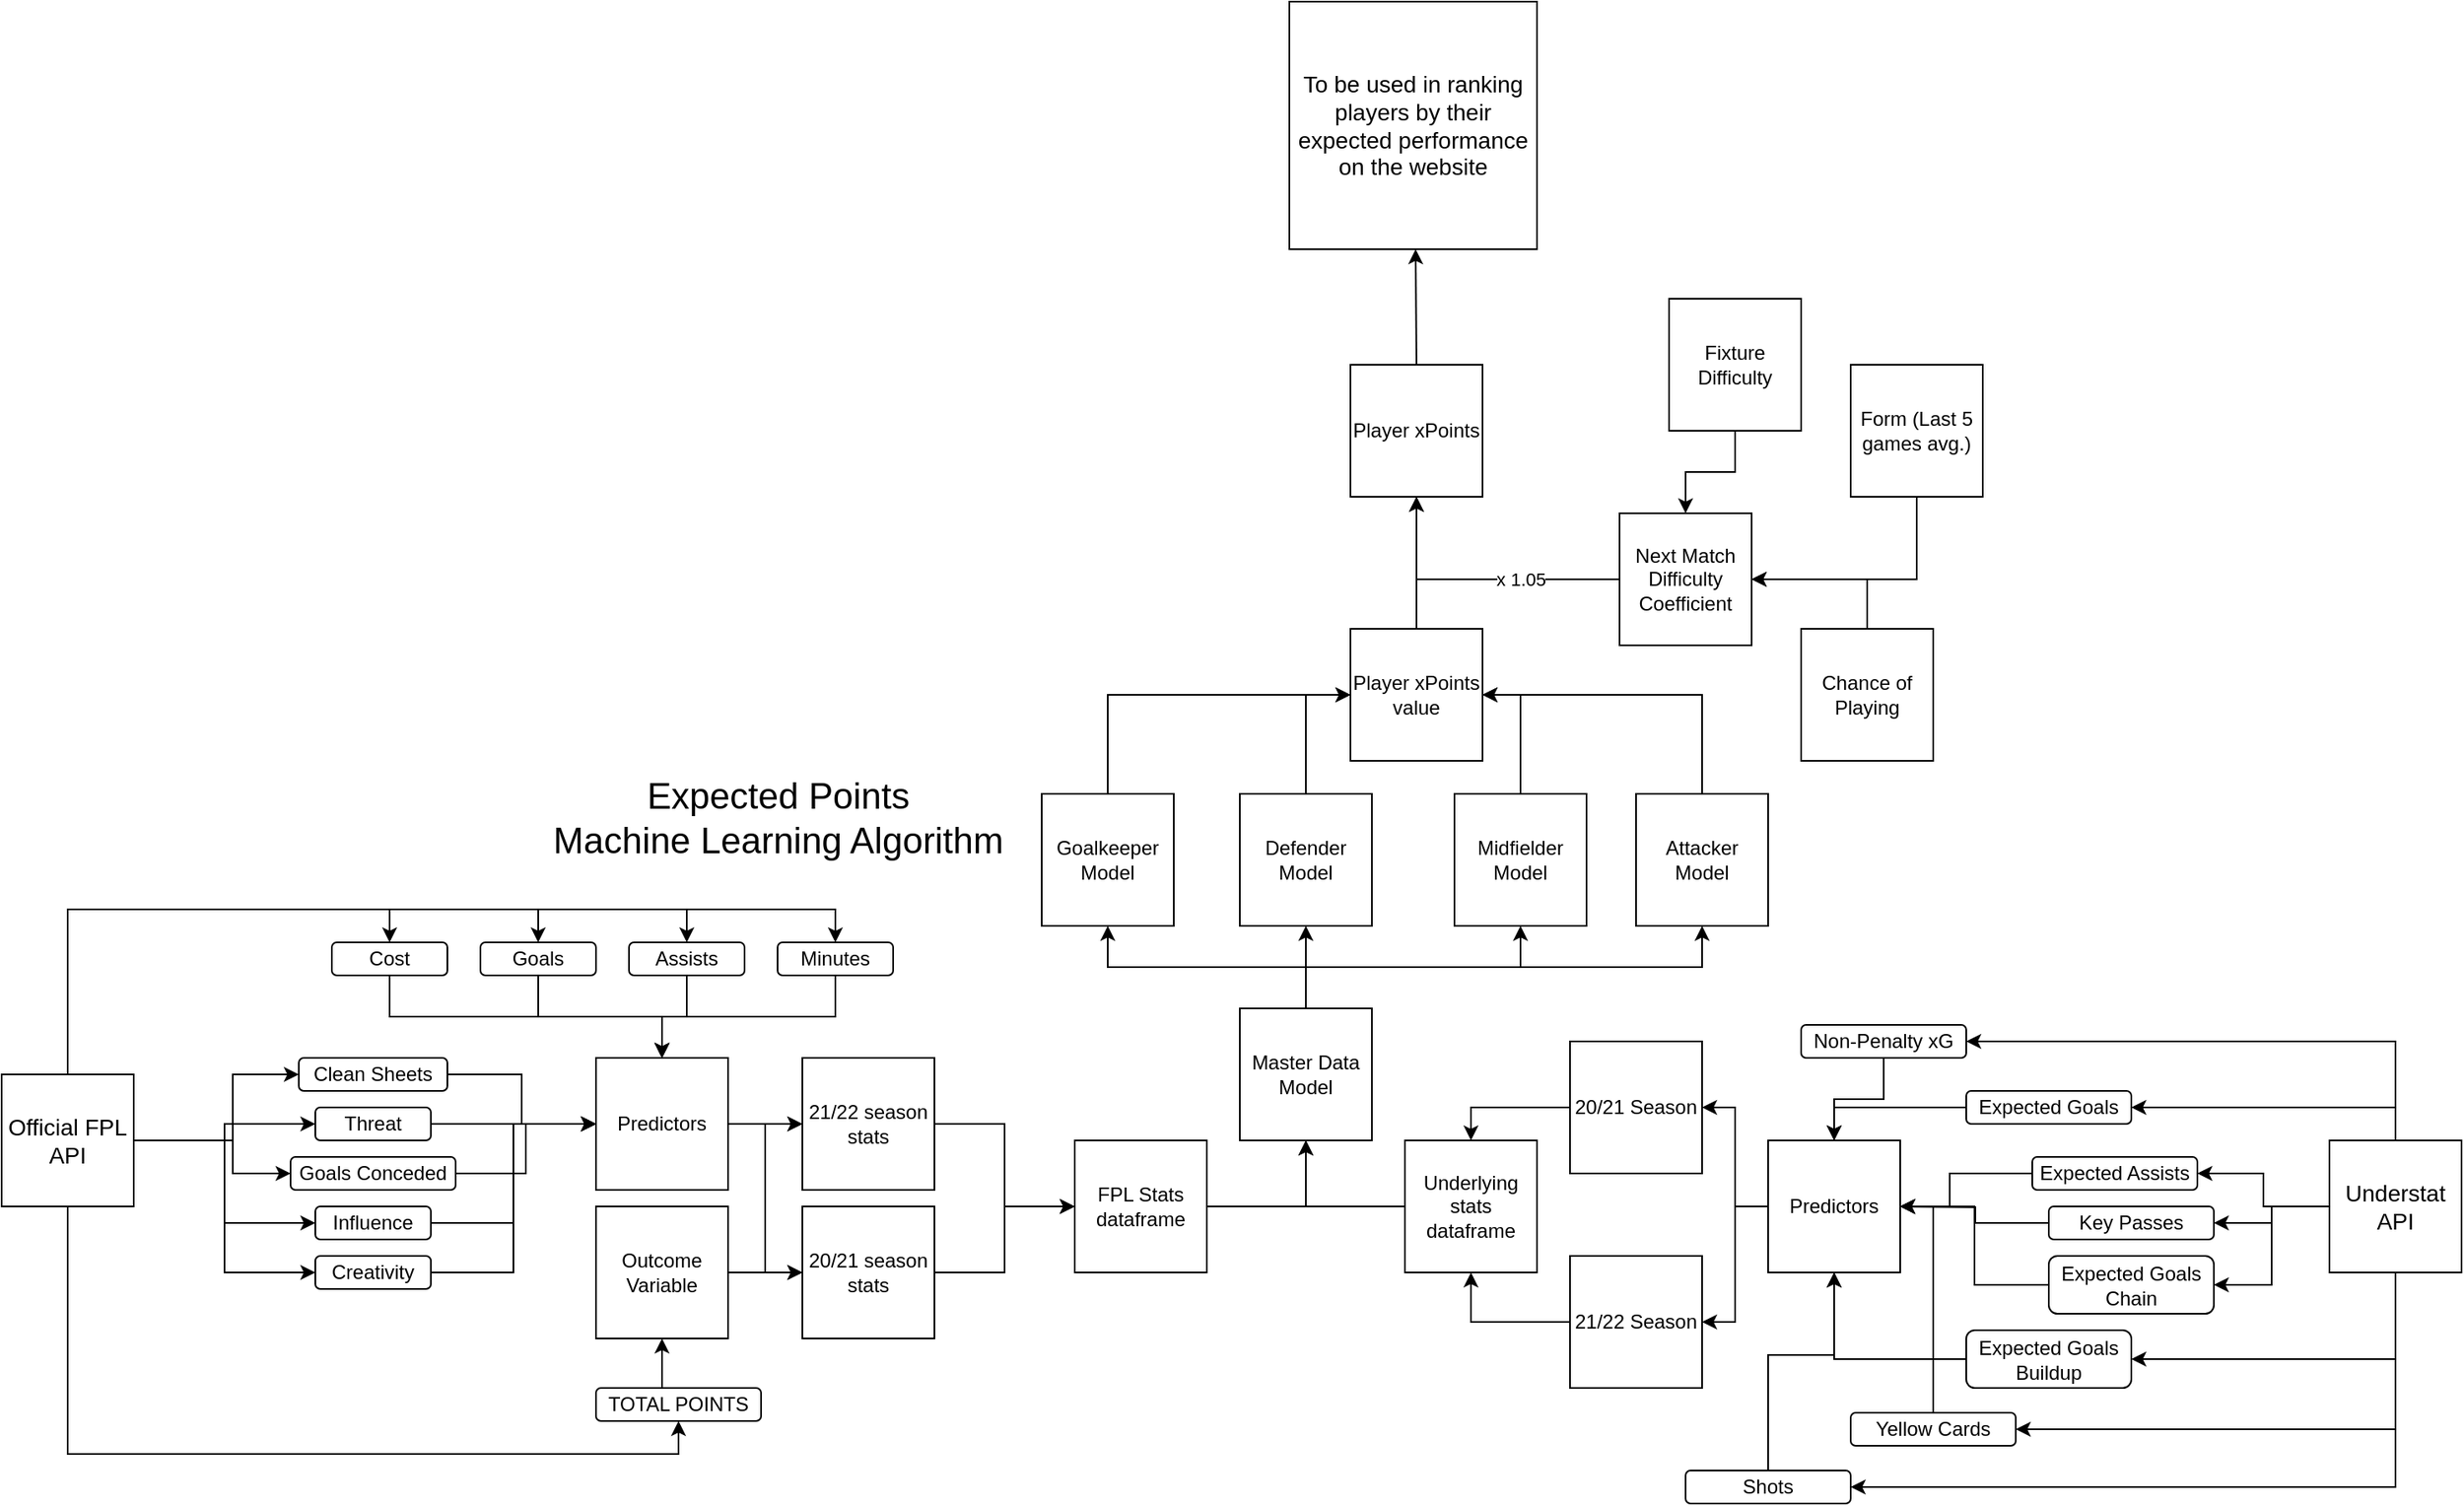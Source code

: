 <mxfile version="19.0.3" type="device"><diagram id="2k7kNMAMN626MVqRPVfQ" name="Page-1"><mxGraphModel dx="2500" dy="2187" grid="1" gridSize="10" guides="1" tooltips="1" connect="1" arrows="1" fold="1" page="1" pageScale="1" pageWidth="827" pageHeight="1169" math="0" shadow="0"><root><mxCell id="0"/><mxCell id="1" parent="0"/><mxCell id="4zAmpy0frRVKT5P7Y26U-22" style="edgeStyle=orthogonalEdgeStyle;rounded=0;orthogonalLoop=1;jettySize=auto;html=1;exitX=0.5;exitY=0;exitDx=0;exitDy=0;fontSize=14;" parent="1" source="JS0f9Fd4-VWU1L9ncjZL-1" edge="1"><mxGeometry relative="1" as="geometry"><mxPoint x="316.471" y="-90" as="targetPoint"/></mxGeometry></mxCell><mxCell id="JS0f9Fd4-VWU1L9ncjZL-1" value="Player xPoints" style="whiteSpace=wrap;html=1;aspect=fixed;" parent="1" vertex="1"><mxGeometry x="277" y="-20" width="80" height="80" as="geometry"/></mxCell><mxCell id="JS0f9Fd4-VWU1L9ncjZL-5" value="" style="edgeStyle=orthogonalEdgeStyle;rounded=0;orthogonalLoop=1;jettySize=auto;html=1;exitX=0.5;exitY=0;exitDx=0;exitDy=0;entryX=0.5;entryY=1;entryDx=0;entryDy=0;" parent="1" source="JS0f9Fd4-VWU1L9ncjZL-2" target="JS0f9Fd4-VWU1L9ncjZL-1" edge="1"><mxGeometry relative="1" as="geometry"/></mxCell><mxCell id="JS0f9Fd4-VWU1L9ncjZL-2" value="Player xPoints value" style="whiteSpace=wrap;html=1;aspect=fixed;" parent="1" vertex="1"><mxGeometry x="277" y="140" width="80" height="80" as="geometry"/></mxCell><mxCell id="JS0f9Fd4-VWU1L9ncjZL-8" value="x 1.05" style="edgeStyle=orthogonalEdgeStyle;rounded=0;orthogonalLoop=1;jettySize=auto;html=1;exitX=0;exitY=0.5;exitDx=0;exitDy=0;entryX=0.5;entryY=1;entryDx=0;entryDy=0;" parent="1" source="JS0f9Fd4-VWU1L9ncjZL-4" target="JS0f9Fd4-VWU1L9ncjZL-1" edge="1"><mxGeometry x="-0.301" relative="1" as="geometry"><mxPoint x="317" y="80" as="targetPoint"/><Array as="points"><mxPoint x="317" y="110"/></Array><mxPoint as="offset"/></mxGeometry></mxCell><mxCell id="JS0f9Fd4-VWU1L9ncjZL-4" value="Next Match Difficulty Coefficient" style="whiteSpace=wrap;html=1;aspect=fixed;" parent="1" vertex="1"><mxGeometry x="440" y="70" width="80" height="80" as="geometry"/></mxCell><mxCell id="SpzmXdX-hlsDxc_2ioc8-7" style="edgeStyle=orthogonalEdgeStyle;rounded=0;orthogonalLoop=1;jettySize=auto;html=1;exitX=1;exitY=0.5;exitDx=0;exitDy=0;entryX=0;entryY=0.5;entryDx=0;entryDy=0;" parent="1" source="SpzmXdX-hlsDxc_2ioc8-1" target="SpzmXdX-hlsDxc_2ioc8-4" edge="1"><mxGeometry relative="1" as="geometry"/></mxCell><mxCell id="SpzmXdX-hlsDxc_2ioc8-1" value="21/22 season stats" style="whiteSpace=wrap;html=1;aspect=fixed;" parent="1" vertex="1"><mxGeometry x="-55" y="400" width="80" height="80" as="geometry"/></mxCell><mxCell id="SpzmXdX-hlsDxc_2ioc8-8" style="edgeStyle=orthogonalEdgeStyle;rounded=0;orthogonalLoop=1;jettySize=auto;html=1;exitX=1;exitY=0.5;exitDx=0;exitDy=0;entryX=0;entryY=0.5;entryDx=0;entryDy=0;" parent="1" source="SpzmXdX-hlsDxc_2ioc8-2" target="SpzmXdX-hlsDxc_2ioc8-4" edge="1"><mxGeometry relative="1" as="geometry"><mxPoint x="150" y="530" as="targetPoint"/></mxGeometry></mxCell><mxCell id="SpzmXdX-hlsDxc_2ioc8-2" value="20/21 season stats" style="whiteSpace=wrap;html=1;aspect=fixed;" parent="1" vertex="1"><mxGeometry x="-55" y="490" width="80" height="80" as="geometry"/></mxCell><mxCell id="SpzmXdX-hlsDxc_2ioc8-10" style="edgeStyle=orthogonalEdgeStyle;rounded=0;orthogonalLoop=1;jettySize=auto;html=1;exitX=1;exitY=0.5;exitDx=0;exitDy=0;entryX=0.5;entryY=1;entryDx=0;entryDy=0;" parent="1" source="SpzmXdX-hlsDxc_2ioc8-4" target="SpzmXdX-hlsDxc_2ioc8-6" edge="1"><mxGeometry relative="1" as="geometry"/></mxCell><mxCell id="SpzmXdX-hlsDxc_2ioc8-4" value="FPL Stats dataframe" style="whiteSpace=wrap;html=1;aspect=fixed;" parent="1" vertex="1"><mxGeometry x="110" y="450" width="80" height="80" as="geometry"/></mxCell><mxCell id="SpzmXdX-hlsDxc_2ioc8-11" style="edgeStyle=orthogonalEdgeStyle;rounded=0;orthogonalLoop=1;jettySize=auto;html=1;exitX=0;exitY=0.5;exitDx=0;exitDy=0;entryX=0.5;entryY=1;entryDx=0;entryDy=0;" parent="1" source="SpzmXdX-hlsDxc_2ioc8-5" target="SpzmXdX-hlsDxc_2ioc8-6" edge="1"><mxGeometry relative="1" as="geometry"/></mxCell><mxCell id="SpzmXdX-hlsDxc_2ioc8-5" value="Underlying stats dataframe" style="whiteSpace=wrap;html=1;aspect=fixed;" parent="1" vertex="1"><mxGeometry x="310" y="450" width="80" height="80" as="geometry"/></mxCell><mxCell id="XpGv4pZ4nuDav3Fax9Av-10" style="edgeStyle=orthogonalEdgeStyle;rounded=0;orthogonalLoop=1;jettySize=auto;html=1;exitX=0.5;exitY=0;exitDx=0;exitDy=0;entryX=0.5;entryY=1;entryDx=0;entryDy=0;" parent="1" source="SpzmXdX-hlsDxc_2ioc8-6" target="XpGv4pZ4nuDav3Fax9Av-2" edge="1"><mxGeometry relative="1" as="geometry"/></mxCell><mxCell id="XpGv4pZ4nuDav3Fax9Av-11" style="edgeStyle=orthogonalEdgeStyle;rounded=0;orthogonalLoop=1;jettySize=auto;html=1;exitX=0.5;exitY=0;exitDx=0;exitDy=0;entryX=0.5;entryY=1;entryDx=0;entryDy=0;" parent="1" source="SpzmXdX-hlsDxc_2ioc8-6" target="XpGv4pZ4nuDav3Fax9Av-4" edge="1"><mxGeometry relative="1" as="geometry"/></mxCell><mxCell id="XpGv4pZ4nuDav3Fax9Av-12" style="edgeStyle=orthogonalEdgeStyle;rounded=0;orthogonalLoop=1;jettySize=auto;html=1;exitX=0.5;exitY=0;exitDx=0;exitDy=0;entryX=0.5;entryY=1;entryDx=0;entryDy=0;" parent="1" source="SpzmXdX-hlsDxc_2ioc8-6" target="XpGv4pZ4nuDav3Fax9Av-3" edge="1"><mxGeometry relative="1" as="geometry"/></mxCell><mxCell id="XpGv4pZ4nuDav3Fax9Av-13" style="edgeStyle=orthogonalEdgeStyle;rounded=0;orthogonalLoop=1;jettySize=auto;html=1;exitX=0.5;exitY=0;exitDx=0;exitDy=0;entryX=0.5;entryY=1;entryDx=0;entryDy=0;" parent="1" source="SpzmXdX-hlsDxc_2ioc8-6" target="XpGv4pZ4nuDav3Fax9Av-5" edge="1"><mxGeometry relative="1" as="geometry"/></mxCell><mxCell id="SpzmXdX-hlsDxc_2ioc8-6" value="Master Data Model" style="whiteSpace=wrap;html=1;aspect=fixed;" parent="1" vertex="1"><mxGeometry x="210" y="370" width="80" height="80" as="geometry"/></mxCell><mxCell id="xUbZF0Ywknxq0gNapL9H-30" style="edgeStyle=orthogonalEdgeStyle;rounded=0;orthogonalLoop=1;jettySize=auto;html=1;exitX=1;exitY=0.5;exitDx=0;exitDy=0;entryX=0;entryY=0.5;entryDx=0;entryDy=0;" parent="1" source="hLtGhyrUO0hGI2Iqh9xK-3" target="XpGv4pZ4nuDav3Fax9Av-14" edge="1"><mxGeometry relative="1" as="geometry"/></mxCell><mxCell id="4zAmpy0frRVKT5P7Y26U-8" style="edgeStyle=orthogonalEdgeStyle;rounded=0;orthogonalLoop=1;jettySize=auto;html=1;exitX=1;exitY=0.5;exitDx=0;exitDy=0;entryX=0;entryY=0.5;entryDx=0;entryDy=0;fontSize=14;" parent="1" source="4zAmpy0frRVKT5P7Y26U-2" target="hLtGhyrUO0hGI2Iqh9xK-3" edge="1"><mxGeometry relative="1" as="geometry"/></mxCell><mxCell id="hLtGhyrUO0hGI2Iqh9xK-3" value="Threat" style="rounded=1;whiteSpace=wrap;html=1;" parent="1" vertex="1"><mxGeometry x="-350" y="430" width="70" height="20" as="geometry"/></mxCell><mxCell id="xUbZF0Ywknxq0gNapL9H-34" style="edgeStyle=orthogonalEdgeStyle;rounded=0;orthogonalLoop=1;jettySize=auto;html=1;exitX=1;exitY=0.5;exitDx=0;exitDy=0;entryX=0;entryY=0.5;entryDx=0;entryDy=0;" parent="1" source="hLtGhyrUO0hGI2Iqh9xK-4" target="XpGv4pZ4nuDav3Fax9Av-14" edge="1"><mxGeometry relative="1" as="geometry"/></mxCell><mxCell id="4zAmpy0frRVKT5P7Y26U-11" style="edgeStyle=orthogonalEdgeStyle;rounded=0;orthogonalLoop=1;jettySize=auto;html=1;exitX=1;exitY=0.5;exitDx=0;exitDy=0;entryX=0;entryY=0.5;entryDx=0;entryDy=0;fontSize=14;" parent="1" source="4zAmpy0frRVKT5P7Y26U-2" target="hLtGhyrUO0hGI2Iqh9xK-4" edge="1"><mxGeometry relative="1" as="geometry"/></mxCell><mxCell id="hLtGhyrUO0hGI2Iqh9xK-4" value="Creativity" style="rounded=1;whiteSpace=wrap;html=1;" parent="1" vertex="1"><mxGeometry x="-350" y="520" width="70" height="20" as="geometry"/></mxCell><mxCell id="xUbZF0Ywknxq0gNapL9H-33" style="edgeStyle=orthogonalEdgeStyle;rounded=0;orthogonalLoop=1;jettySize=auto;html=1;exitX=1;exitY=0.5;exitDx=0;exitDy=0;entryX=0;entryY=0.5;entryDx=0;entryDy=0;" parent="1" source="hLtGhyrUO0hGI2Iqh9xK-5" target="XpGv4pZ4nuDav3Fax9Av-14" edge="1"><mxGeometry relative="1" as="geometry"/></mxCell><mxCell id="4zAmpy0frRVKT5P7Y26U-10" style="edgeStyle=orthogonalEdgeStyle;rounded=0;orthogonalLoop=1;jettySize=auto;html=1;exitX=1;exitY=0.5;exitDx=0;exitDy=0;entryX=0;entryY=0.5;entryDx=0;entryDy=0;fontSize=14;" parent="1" source="4zAmpy0frRVKT5P7Y26U-2" target="hLtGhyrUO0hGI2Iqh9xK-5" edge="1"><mxGeometry relative="1" as="geometry"/></mxCell><mxCell id="hLtGhyrUO0hGI2Iqh9xK-5" value="Influence" style="rounded=1;whiteSpace=wrap;html=1;" parent="1" vertex="1"><mxGeometry x="-350" y="490" width="70" height="20" as="geometry"/></mxCell><mxCell id="xUbZF0Ywknxq0gNapL9H-29" style="edgeStyle=orthogonalEdgeStyle;rounded=0;orthogonalLoop=1;jettySize=auto;html=1;exitX=1;exitY=0.5;exitDx=0;exitDy=0;entryX=0;entryY=0.5;entryDx=0;entryDy=0;" parent="1" source="hLtGhyrUO0hGI2Iqh9xK-6" target="XpGv4pZ4nuDav3Fax9Av-14" edge="1"><mxGeometry relative="1" as="geometry"/></mxCell><mxCell id="4zAmpy0frRVKT5P7Y26U-7" style="edgeStyle=orthogonalEdgeStyle;rounded=0;orthogonalLoop=1;jettySize=auto;html=1;exitX=1;exitY=0.5;exitDx=0;exitDy=0;entryX=0;entryY=0.5;entryDx=0;entryDy=0;fontSize=14;" parent="1" source="4zAmpy0frRVKT5P7Y26U-2" target="hLtGhyrUO0hGI2Iqh9xK-6" edge="1"><mxGeometry relative="1" as="geometry"><Array as="points"><mxPoint x="-400" y="450"/><mxPoint x="-400" y="410"/></Array></mxGeometry></mxCell><mxCell id="hLtGhyrUO0hGI2Iqh9xK-6" value="Clean Sheets" style="rounded=1;whiteSpace=wrap;html=1;" parent="1" vertex="1"><mxGeometry x="-360" y="400" width="90" height="20" as="geometry"/></mxCell><mxCell id="xUbZF0Ywknxq0gNapL9H-23" style="edgeStyle=orthogonalEdgeStyle;rounded=0;orthogonalLoop=1;jettySize=auto;html=1;exitX=0.5;exitY=1;exitDx=0;exitDy=0;entryX=0.5;entryY=0;entryDx=0;entryDy=0;" parent="1" source="hLtGhyrUO0hGI2Iqh9xK-7" target="XpGv4pZ4nuDav3Fax9Av-14" edge="1"><mxGeometry relative="1" as="geometry"/></mxCell><mxCell id="4zAmpy0frRVKT5P7Y26U-5" style="edgeStyle=orthogonalEdgeStyle;rounded=0;orthogonalLoop=1;jettySize=auto;html=1;exitX=0.5;exitY=0;exitDx=0;exitDy=0;fontSize=14;entryX=0.5;entryY=0;entryDx=0;entryDy=0;" parent="1" target="hLtGhyrUO0hGI2Iqh9xK-7" edge="1"><mxGeometry relative="1" as="geometry"><mxPoint x="-500" y="410" as="sourcePoint"/><Array as="points"><mxPoint x="-500" y="310"/><mxPoint x="-125" y="310"/></Array></mxGeometry></mxCell><mxCell id="hLtGhyrUO0hGI2Iqh9xK-7" value="Assists" style="rounded=1;whiteSpace=wrap;html=1;" parent="1" vertex="1"><mxGeometry x="-160" y="330" width="70" height="20" as="geometry"/></mxCell><mxCell id="xUbZF0Ywknxq0gNapL9H-25" style="edgeStyle=orthogonalEdgeStyle;rounded=0;orthogonalLoop=1;jettySize=auto;html=1;exitX=0.5;exitY=1;exitDx=0;exitDy=0;entryX=0.5;entryY=0;entryDx=0;entryDy=0;" parent="1" source="hLtGhyrUO0hGI2Iqh9xK-8" target="XpGv4pZ4nuDav3Fax9Av-14" edge="1"><mxGeometry relative="1" as="geometry"/></mxCell><mxCell id="4zAmpy0frRVKT5P7Y26U-4" style="edgeStyle=orthogonalEdgeStyle;rounded=0;orthogonalLoop=1;jettySize=auto;html=1;exitX=0.5;exitY=0;exitDx=0;exitDy=0;fontSize=14;entryX=0.5;entryY=0;entryDx=0;entryDy=0;" parent="1" target="hLtGhyrUO0hGI2Iqh9xK-8" edge="1"><mxGeometry relative="1" as="geometry"><mxPoint x="-500" y="410" as="sourcePoint"/><Array as="points"><mxPoint x="-500" y="310"/><mxPoint x="-215" y="310"/></Array></mxGeometry></mxCell><mxCell id="hLtGhyrUO0hGI2Iqh9xK-8" value="Goals" style="rounded=1;whiteSpace=wrap;html=1;" parent="1" vertex="1"><mxGeometry x="-250" y="330" width="70" height="20" as="geometry"/></mxCell><mxCell id="xUbZF0Ywknxq0gNapL9H-24" style="edgeStyle=orthogonalEdgeStyle;rounded=0;orthogonalLoop=1;jettySize=auto;html=1;exitX=0.5;exitY=1;exitDx=0;exitDy=0;entryX=0.5;entryY=0;entryDx=0;entryDy=0;" parent="1" source="hLtGhyrUO0hGI2Iqh9xK-10" target="XpGv4pZ4nuDav3Fax9Av-14" edge="1"><mxGeometry relative="1" as="geometry"/></mxCell><mxCell id="4zAmpy0frRVKT5P7Y26U-6" style="edgeStyle=orthogonalEdgeStyle;rounded=0;orthogonalLoop=1;jettySize=auto;html=1;exitX=0.5;exitY=0;exitDx=0;exitDy=0;fontSize=14;entryX=0.5;entryY=0;entryDx=0;entryDy=0;" parent="1" target="hLtGhyrUO0hGI2Iqh9xK-10" edge="1"><mxGeometry relative="1" as="geometry"><mxPoint x="-500" y="410" as="sourcePoint"/><Array as="points"><mxPoint x="-500" y="310"/><mxPoint x="-35" y="310"/></Array></mxGeometry></mxCell><mxCell id="hLtGhyrUO0hGI2Iqh9xK-10" value="Minutes" style="rounded=1;whiteSpace=wrap;html=1;" parent="1" vertex="1"><mxGeometry x="-70" y="330" width="70" height="20" as="geometry"/></mxCell><mxCell id="xUbZF0Ywknxq0gNapL9H-22" style="edgeStyle=orthogonalEdgeStyle;rounded=0;orthogonalLoop=1;jettySize=auto;html=1;exitX=0.5;exitY=0;exitDx=0;exitDy=0;entryX=0.5;entryY=1;entryDx=0;entryDy=0;" parent="1" source="hLtGhyrUO0hGI2Iqh9xK-11" target="XpGv4pZ4nuDav3Fax9Av-15" edge="1"><mxGeometry relative="1" as="geometry"/></mxCell><mxCell id="hLtGhyrUO0hGI2Iqh9xK-11" value="TOTAL POINTS" style="rounded=1;whiteSpace=wrap;html=1;" parent="1" vertex="1"><mxGeometry x="-180" y="600" width="100" height="20" as="geometry"/></mxCell><mxCell id="xUbZF0Ywknxq0gNapL9H-26" style="edgeStyle=orthogonalEdgeStyle;rounded=0;orthogonalLoop=1;jettySize=auto;html=1;exitX=0.5;exitY=1;exitDx=0;exitDy=0;entryX=0.5;entryY=0;entryDx=0;entryDy=0;" parent="1" source="hLtGhyrUO0hGI2Iqh9xK-12" target="XpGv4pZ4nuDav3Fax9Av-14" edge="1"><mxGeometry relative="1" as="geometry"/></mxCell><mxCell id="4zAmpy0frRVKT5P7Y26U-3" style="edgeStyle=orthogonalEdgeStyle;rounded=0;orthogonalLoop=1;jettySize=auto;html=1;exitX=0.5;exitY=0;exitDx=0;exitDy=0;entryX=0.5;entryY=0;entryDx=0;entryDy=0;fontSize=14;" parent="1" source="4zAmpy0frRVKT5P7Y26U-2" target="hLtGhyrUO0hGI2Iqh9xK-12" edge="1"><mxGeometry relative="1" as="geometry"/></mxCell><mxCell id="hLtGhyrUO0hGI2Iqh9xK-12" value="Cost" style="rounded=1;whiteSpace=wrap;html=1;" parent="1" vertex="1"><mxGeometry x="-340" y="330" width="70" height="20" as="geometry"/></mxCell><mxCell id="XpGv4pZ4nuDav3Fax9Av-6" style="edgeStyle=orthogonalEdgeStyle;rounded=0;orthogonalLoop=1;jettySize=auto;html=1;exitX=0.5;exitY=0;exitDx=0;exitDy=0;entryX=0;entryY=0.5;entryDx=0;entryDy=0;" parent="1" source="XpGv4pZ4nuDav3Fax9Av-2" target="JS0f9Fd4-VWU1L9ncjZL-2" edge="1"><mxGeometry relative="1" as="geometry"/></mxCell><mxCell id="XpGv4pZ4nuDav3Fax9Av-2" value="Goalkeeper&lt;br&gt;Model" style="whiteSpace=wrap;html=1;aspect=fixed;" parent="1" vertex="1"><mxGeometry x="90" y="240" width="80" height="80" as="geometry"/></mxCell><mxCell id="XpGv4pZ4nuDav3Fax9Av-8" style="edgeStyle=orthogonalEdgeStyle;rounded=0;orthogonalLoop=1;jettySize=auto;html=1;exitX=0.5;exitY=0;exitDx=0;exitDy=0;entryX=1;entryY=0.5;entryDx=0;entryDy=0;" parent="1" source="XpGv4pZ4nuDav3Fax9Av-3" target="JS0f9Fd4-VWU1L9ncjZL-2" edge="1"><mxGeometry relative="1" as="geometry"/></mxCell><mxCell id="XpGv4pZ4nuDav3Fax9Av-3" value="Midfielder&lt;br&gt;Model" style="whiteSpace=wrap;html=1;aspect=fixed;" parent="1" vertex="1"><mxGeometry x="340" y="240" width="80" height="80" as="geometry"/></mxCell><mxCell id="XpGv4pZ4nuDav3Fax9Av-7" style="edgeStyle=orthogonalEdgeStyle;rounded=0;orthogonalLoop=1;jettySize=auto;html=1;exitX=0.5;exitY=0;exitDx=0;exitDy=0;entryX=0;entryY=0.5;entryDx=0;entryDy=0;" parent="1" source="XpGv4pZ4nuDav3Fax9Av-4" target="JS0f9Fd4-VWU1L9ncjZL-2" edge="1"><mxGeometry relative="1" as="geometry"/></mxCell><mxCell id="XpGv4pZ4nuDav3Fax9Av-4" value="Defender&lt;br&gt;Model" style="whiteSpace=wrap;html=1;aspect=fixed;" parent="1" vertex="1"><mxGeometry x="210" y="240" width="80" height="80" as="geometry"/></mxCell><mxCell id="XpGv4pZ4nuDav3Fax9Av-9" style="edgeStyle=orthogonalEdgeStyle;rounded=0;orthogonalLoop=1;jettySize=auto;html=1;exitX=0.5;exitY=0;exitDx=0;exitDy=0;entryX=1;entryY=0.5;entryDx=0;entryDy=0;" parent="1" source="XpGv4pZ4nuDav3Fax9Av-5" target="JS0f9Fd4-VWU1L9ncjZL-2" edge="1"><mxGeometry relative="1" as="geometry"/></mxCell><mxCell id="XpGv4pZ4nuDav3Fax9Av-5" value="Attacker Model" style="whiteSpace=wrap;html=1;aspect=fixed;" parent="1" vertex="1"><mxGeometry x="450" y="240" width="80" height="80" as="geometry"/></mxCell><mxCell id="xUbZF0Ywknxq0gNapL9H-20" style="edgeStyle=orthogonalEdgeStyle;rounded=0;orthogonalLoop=1;jettySize=auto;html=1;exitX=1;exitY=0.5;exitDx=0;exitDy=0;entryX=0;entryY=0.5;entryDx=0;entryDy=0;" parent="1" source="XpGv4pZ4nuDav3Fax9Av-14" target="SpzmXdX-hlsDxc_2ioc8-1" edge="1"><mxGeometry relative="1" as="geometry"/></mxCell><mxCell id="xUbZF0Ywknxq0gNapL9H-21" style="edgeStyle=orthogonalEdgeStyle;rounded=0;orthogonalLoop=1;jettySize=auto;html=1;exitX=1;exitY=0.5;exitDx=0;exitDy=0;entryX=0;entryY=0.5;entryDx=0;entryDy=0;" parent="1" source="XpGv4pZ4nuDav3Fax9Av-14" target="SpzmXdX-hlsDxc_2ioc8-2" edge="1"><mxGeometry relative="1" as="geometry"/></mxCell><mxCell id="XpGv4pZ4nuDav3Fax9Av-14" value="Predictors" style="whiteSpace=wrap;html=1;aspect=fixed;" parent="1" vertex="1"><mxGeometry x="-180" y="400" width="80" height="80" as="geometry"/></mxCell><mxCell id="xUbZF0Ywknxq0gNapL9H-18" style="edgeStyle=orthogonalEdgeStyle;rounded=0;orthogonalLoop=1;jettySize=auto;html=1;exitX=1;exitY=0.5;exitDx=0;exitDy=0;entryX=0;entryY=0.5;entryDx=0;entryDy=0;" parent="1" source="XpGv4pZ4nuDav3Fax9Av-15" target="SpzmXdX-hlsDxc_2ioc8-2" edge="1"><mxGeometry relative="1" as="geometry"/></mxCell><mxCell id="xUbZF0Ywknxq0gNapL9H-19" style="edgeStyle=orthogonalEdgeStyle;rounded=0;orthogonalLoop=1;jettySize=auto;html=1;exitX=1;exitY=0.5;exitDx=0;exitDy=0;entryX=0;entryY=0.5;entryDx=0;entryDy=0;" parent="1" source="XpGv4pZ4nuDav3Fax9Av-15" target="SpzmXdX-hlsDxc_2ioc8-1" edge="1"><mxGeometry relative="1" as="geometry"/></mxCell><mxCell id="XpGv4pZ4nuDav3Fax9Av-15" value="Outcome Variable" style="whiteSpace=wrap;html=1;aspect=fixed;" parent="1" vertex="1"><mxGeometry x="-180" y="490" width="80" height="80" as="geometry"/></mxCell><mxCell id="xUbZF0Ywknxq0gNapL9H-32" style="edgeStyle=orthogonalEdgeStyle;rounded=0;orthogonalLoop=1;jettySize=auto;html=1;exitX=1;exitY=0.5;exitDx=0;exitDy=0;entryX=0;entryY=0.5;entryDx=0;entryDy=0;" parent="1" source="XpGv4pZ4nuDav3Fax9Av-34" target="XpGv4pZ4nuDav3Fax9Av-14" edge="1"><mxGeometry relative="1" as="geometry"/></mxCell><mxCell id="4zAmpy0frRVKT5P7Y26U-9" style="edgeStyle=orthogonalEdgeStyle;rounded=0;orthogonalLoop=1;jettySize=auto;html=1;exitX=1;exitY=0.5;exitDx=0;exitDy=0;entryX=0;entryY=0.5;entryDx=0;entryDy=0;fontSize=14;" parent="1" source="4zAmpy0frRVKT5P7Y26U-2" target="XpGv4pZ4nuDav3Fax9Av-34" edge="1"><mxGeometry relative="1" as="geometry"><Array as="points"><mxPoint x="-400" y="450"/><mxPoint x="-400" y="470"/></Array></mxGeometry></mxCell><mxCell id="XpGv4pZ4nuDav3Fax9Av-34" value="Goals Conceded" style="rounded=1;whiteSpace=wrap;html=1;" parent="1" vertex="1"><mxGeometry x="-365" y="460" width="100" height="20" as="geometry"/></mxCell><mxCell id="XpGv4pZ4nuDav3Fax9Av-38" style="edgeStyle=orthogonalEdgeStyle;rounded=0;orthogonalLoop=1;jettySize=auto;html=1;exitX=0;exitY=0.5;exitDx=0;exitDy=0;entryX=0.5;entryY=0;entryDx=0;entryDy=0;" parent="1" source="XpGv4pZ4nuDav3Fax9Av-36" target="SpzmXdX-hlsDxc_2ioc8-5" edge="1"><mxGeometry relative="1" as="geometry"/></mxCell><mxCell id="XpGv4pZ4nuDav3Fax9Av-36" value="20/21 Season" style="whiteSpace=wrap;html=1;aspect=fixed;" parent="1" vertex="1"><mxGeometry x="410" y="390" width="80" height="80" as="geometry"/></mxCell><mxCell id="XpGv4pZ4nuDav3Fax9Av-39" style="edgeStyle=orthogonalEdgeStyle;rounded=0;orthogonalLoop=1;jettySize=auto;html=1;exitX=0;exitY=0.5;exitDx=0;exitDy=0;entryX=0.5;entryY=1;entryDx=0;entryDy=0;" parent="1" source="XpGv4pZ4nuDav3Fax9Av-37" target="SpzmXdX-hlsDxc_2ioc8-5" edge="1"><mxGeometry relative="1" as="geometry"/></mxCell><mxCell id="XpGv4pZ4nuDav3Fax9Av-37" value="21/22 Season" style="whiteSpace=wrap;html=1;aspect=fixed;" parent="1" vertex="1"><mxGeometry x="410" y="520" width="80" height="80" as="geometry"/></mxCell><mxCell id="xUbZF0Ywknxq0gNapL9H-12" style="edgeStyle=orthogonalEdgeStyle;rounded=0;orthogonalLoop=1;jettySize=auto;html=1;exitX=0;exitY=0.5;exitDx=0;exitDy=0;entryX=1;entryY=0.5;entryDx=0;entryDy=0;" parent="1" source="XpGv4pZ4nuDav3Fax9Av-40" target="XpGv4pZ4nuDav3Fax9Av-36" edge="1"><mxGeometry relative="1" as="geometry"/></mxCell><mxCell id="xUbZF0Ywknxq0gNapL9H-13" style="edgeStyle=orthogonalEdgeStyle;rounded=0;orthogonalLoop=1;jettySize=auto;html=1;exitX=0;exitY=0.5;exitDx=0;exitDy=0;entryX=1;entryY=0.5;entryDx=0;entryDy=0;" parent="1" source="XpGv4pZ4nuDav3Fax9Av-40" target="XpGv4pZ4nuDav3Fax9Av-37" edge="1"><mxGeometry relative="1" as="geometry"/></mxCell><mxCell id="XpGv4pZ4nuDav3Fax9Av-40" value="Predictors" style="whiteSpace=wrap;html=1;aspect=fixed;" parent="1" vertex="1"><mxGeometry x="530" y="450" width="80" height="80" as="geometry"/></mxCell><mxCell id="xUbZF0Ywknxq0gNapL9H-11" style="edgeStyle=orthogonalEdgeStyle;rounded=0;orthogonalLoop=1;jettySize=auto;html=1;exitX=0;exitY=0.5;exitDx=0;exitDy=0;entryX=0.5;entryY=0;entryDx=0;entryDy=0;" parent="1" source="xUbZF0Ywknxq0gNapL9H-1" target="XpGv4pZ4nuDav3Fax9Av-40" edge="1"><mxGeometry relative="1" as="geometry"/></mxCell><mxCell id="xUbZF0Ywknxq0gNapL9H-1" value="Expected Goals" style="rounded=1;whiteSpace=wrap;html=1;" parent="1" vertex="1"><mxGeometry x="650" y="420" width="100" height="20" as="geometry"/></mxCell><mxCell id="xUbZF0Ywknxq0gNapL9H-10" style="edgeStyle=orthogonalEdgeStyle;rounded=0;orthogonalLoop=1;jettySize=auto;html=1;exitX=0;exitY=0.5;exitDx=0;exitDy=0;" parent="1" source="xUbZF0Ywknxq0gNapL9H-2" edge="1"><mxGeometry relative="1" as="geometry"><mxPoint x="610" y="490" as="targetPoint"/><Array as="points"><mxPoint x="640" y="470"/><mxPoint x="640" y="490"/></Array></mxGeometry></mxCell><mxCell id="xUbZF0Ywknxq0gNapL9H-2" value="Expected Assists" style="rounded=1;whiteSpace=wrap;html=1;" parent="1" vertex="1"><mxGeometry x="690" y="460" width="100" height="20" as="geometry"/></mxCell><mxCell id="xUbZF0Ywknxq0gNapL9H-8" style="edgeStyle=orthogonalEdgeStyle;rounded=0;orthogonalLoop=1;jettySize=auto;html=1;exitX=0;exitY=0.5;exitDx=0;exitDy=0;entryX=1;entryY=0.5;entryDx=0;entryDy=0;" parent="1" source="xUbZF0Ywknxq0gNapL9H-3" target="XpGv4pZ4nuDav3Fax9Av-40" edge="1"><mxGeometry relative="1" as="geometry"/></mxCell><mxCell id="xUbZF0Ywknxq0gNapL9H-3" value="Expected Goals Chain" style="rounded=1;whiteSpace=wrap;html=1;" parent="1" vertex="1"><mxGeometry x="700" y="520" width="100" height="35" as="geometry"/></mxCell><mxCell id="xUbZF0Ywknxq0gNapL9H-7" style="edgeStyle=orthogonalEdgeStyle;rounded=0;orthogonalLoop=1;jettySize=auto;html=1;exitX=0;exitY=0.5;exitDx=0;exitDy=0;entryX=0.5;entryY=1;entryDx=0;entryDy=0;" parent="1" source="xUbZF0Ywknxq0gNapL9H-4" target="XpGv4pZ4nuDav3Fax9Av-40" edge="1"><mxGeometry relative="1" as="geometry"/></mxCell><mxCell id="xUbZF0Ywknxq0gNapL9H-4" value="Expected Goals Buildup" style="rounded=1;whiteSpace=wrap;html=1;" parent="1" vertex="1"><mxGeometry x="650" y="565" width="100" height="35" as="geometry"/></mxCell><mxCell id="xUbZF0Ywknxq0gNapL9H-9" style="edgeStyle=orthogonalEdgeStyle;rounded=0;orthogonalLoop=1;jettySize=auto;html=1;exitX=0;exitY=0.5;exitDx=0;exitDy=0;" parent="1" source="xUbZF0Ywknxq0gNapL9H-5" edge="1"><mxGeometry relative="1" as="geometry"><mxPoint x="610" y="490" as="targetPoint"/></mxGeometry></mxCell><mxCell id="xUbZF0Ywknxq0gNapL9H-5" value="Key Passes" style="rounded=1;whiteSpace=wrap;html=1;" parent="1" vertex="1"><mxGeometry x="700" y="490" width="100" height="20" as="geometry"/></mxCell><mxCell id="xUbZF0Ywknxq0gNapL9H-15" style="edgeStyle=orthogonalEdgeStyle;rounded=0;orthogonalLoop=1;jettySize=auto;html=1;exitX=0.5;exitY=0;exitDx=0;exitDy=0;entryX=1;entryY=0.5;entryDx=0;entryDy=0;" parent="1" source="xUbZF0Ywknxq0gNapL9H-14" target="XpGv4pZ4nuDav3Fax9Av-40" edge="1"><mxGeometry relative="1" as="geometry"/></mxCell><mxCell id="xUbZF0Ywknxq0gNapL9H-14" value="Yellow Cards" style="rounded=1;whiteSpace=wrap;html=1;" parent="1" vertex="1"><mxGeometry x="580" y="615" width="100" height="20" as="geometry"/></mxCell><mxCell id="9bVhFRseolKB5QV04eYv-2" style="edgeStyle=orthogonalEdgeStyle;rounded=0;orthogonalLoop=1;jettySize=auto;html=1;exitX=0.5;exitY=0;exitDx=0;exitDy=0;entryX=0.5;entryY=1;entryDx=0;entryDy=0;" parent="1" source="9bVhFRseolKB5QV04eYv-1" target="XpGv4pZ4nuDav3Fax9Av-40" edge="1"><mxGeometry relative="1" as="geometry"><Array as="points"><mxPoint x="530" y="580"/><mxPoint x="570" y="580"/></Array></mxGeometry></mxCell><mxCell id="9bVhFRseolKB5QV04eYv-1" value="Shots" style="rounded=1;whiteSpace=wrap;html=1;" parent="1" vertex="1"><mxGeometry x="480" y="650" width="100" height="20" as="geometry"/></mxCell><mxCell id="9bVhFRseolKB5QV04eYv-4" style="edgeStyle=orthogonalEdgeStyle;rounded=0;orthogonalLoop=1;jettySize=auto;html=1;exitX=0.5;exitY=1;exitDx=0;exitDy=0;entryX=0.5;entryY=0;entryDx=0;entryDy=0;" parent="1" source="9bVhFRseolKB5QV04eYv-3" target="XpGv4pZ4nuDav3Fax9Av-40" edge="1"><mxGeometry relative="1" as="geometry"/></mxCell><mxCell id="9bVhFRseolKB5QV04eYv-3" value="Non-Penalty xG" style="rounded=1;whiteSpace=wrap;html=1;" parent="1" vertex="1"><mxGeometry x="550" y="380" width="100" height="20" as="geometry"/></mxCell><mxCell id="4zAmpy0frRVKT5P7Y26U-1" value="Expected Points &lt;br style=&quot;font-size: 22px;&quot;&gt;Machine Learning Algorithm" style="text;html=1;align=center;verticalAlign=middle;resizable=0;points=[];autosize=1;strokeColor=none;fillColor=none;fontSize=22;" parent="1" vertex="1"><mxGeometry x="-215" y="225" width="290" height="60" as="geometry"/></mxCell><mxCell id="4zAmpy0frRVKT5P7Y26U-24" style="edgeStyle=orthogonalEdgeStyle;rounded=0;orthogonalLoop=1;jettySize=auto;html=1;exitX=0.5;exitY=1;exitDx=0;exitDy=0;entryX=0.5;entryY=1;entryDx=0;entryDy=0;fontSize=14;" parent="1" source="4zAmpy0frRVKT5P7Y26U-2" target="hLtGhyrUO0hGI2Iqh9xK-11" edge="1"><mxGeometry relative="1" as="geometry"/></mxCell><mxCell id="4zAmpy0frRVKT5P7Y26U-2" value="Official FPL API" style="whiteSpace=wrap;html=1;aspect=fixed;fontSize=14;" parent="1" vertex="1"><mxGeometry x="-540" y="410" width="80" height="80" as="geometry"/></mxCell><mxCell id="4zAmpy0frRVKT5P7Y26U-14" style="edgeStyle=orthogonalEdgeStyle;rounded=0;orthogonalLoop=1;jettySize=auto;html=1;exitX=0.5;exitY=0;exitDx=0;exitDy=0;entryX=1;entryY=0.5;entryDx=0;entryDy=0;fontSize=14;" parent="1" source="4zAmpy0frRVKT5P7Y26U-13" target="9bVhFRseolKB5QV04eYv-3" edge="1"><mxGeometry relative="1" as="geometry"/></mxCell><mxCell id="4zAmpy0frRVKT5P7Y26U-15" style="edgeStyle=orthogonalEdgeStyle;rounded=0;orthogonalLoop=1;jettySize=auto;html=1;exitX=0.5;exitY=0;exitDx=0;exitDy=0;entryX=1;entryY=0.5;entryDx=0;entryDy=0;fontSize=14;" parent="1" source="4zAmpy0frRVKT5P7Y26U-13" target="xUbZF0Ywknxq0gNapL9H-1" edge="1"><mxGeometry relative="1" as="geometry"/></mxCell><mxCell id="4zAmpy0frRVKT5P7Y26U-16" style="edgeStyle=orthogonalEdgeStyle;rounded=0;orthogonalLoop=1;jettySize=auto;html=1;exitX=0;exitY=0.5;exitDx=0;exitDy=0;entryX=1;entryY=0.5;entryDx=0;entryDy=0;fontSize=14;" parent="1" source="4zAmpy0frRVKT5P7Y26U-13" target="xUbZF0Ywknxq0gNapL9H-2" edge="1"><mxGeometry relative="1" as="geometry"/></mxCell><mxCell id="4zAmpy0frRVKT5P7Y26U-17" style="edgeStyle=orthogonalEdgeStyle;rounded=0;orthogonalLoop=1;jettySize=auto;html=1;exitX=0;exitY=0.5;exitDx=0;exitDy=0;entryX=1;entryY=0.5;entryDx=0;entryDy=0;fontSize=14;" parent="1" source="4zAmpy0frRVKT5P7Y26U-13" target="xUbZF0Ywknxq0gNapL9H-5" edge="1"><mxGeometry relative="1" as="geometry"/></mxCell><mxCell id="4zAmpy0frRVKT5P7Y26U-18" style="edgeStyle=orthogonalEdgeStyle;rounded=0;orthogonalLoop=1;jettySize=auto;html=1;exitX=0;exitY=0.5;exitDx=0;exitDy=0;entryX=1;entryY=0.5;entryDx=0;entryDy=0;fontSize=14;" parent="1" source="4zAmpy0frRVKT5P7Y26U-13" target="xUbZF0Ywknxq0gNapL9H-3" edge="1"><mxGeometry relative="1" as="geometry"/></mxCell><mxCell id="4zAmpy0frRVKT5P7Y26U-19" style="edgeStyle=orthogonalEdgeStyle;rounded=0;orthogonalLoop=1;jettySize=auto;html=1;exitX=0.5;exitY=1;exitDx=0;exitDy=0;entryX=1;entryY=0.5;entryDx=0;entryDy=0;fontSize=14;" parent="1" source="4zAmpy0frRVKT5P7Y26U-13" target="xUbZF0Ywknxq0gNapL9H-4" edge="1"><mxGeometry relative="1" as="geometry"/></mxCell><mxCell id="4zAmpy0frRVKT5P7Y26U-20" style="edgeStyle=orthogonalEdgeStyle;rounded=0;orthogonalLoop=1;jettySize=auto;html=1;exitX=0.5;exitY=1;exitDx=0;exitDy=0;entryX=1;entryY=0.5;entryDx=0;entryDy=0;fontSize=14;" parent="1" source="4zAmpy0frRVKT5P7Y26U-13" target="xUbZF0Ywknxq0gNapL9H-14" edge="1"><mxGeometry relative="1" as="geometry"/></mxCell><mxCell id="4zAmpy0frRVKT5P7Y26U-21" style="edgeStyle=orthogonalEdgeStyle;rounded=0;orthogonalLoop=1;jettySize=auto;html=1;exitX=0.5;exitY=1;exitDx=0;exitDy=0;entryX=1;entryY=0.5;entryDx=0;entryDy=0;fontSize=14;" parent="1" source="4zAmpy0frRVKT5P7Y26U-13" target="9bVhFRseolKB5QV04eYv-1" edge="1"><mxGeometry relative="1" as="geometry"/></mxCell><mxCell id="4zAmpy0frRVKT5P7Y26U-13" value="Understat API" style="whiteSpace=wrap;html=1;aspect=fixed;fontSize=14;" parent="1" vertex="1"><mxGeometry x="870" y="450" width="80" height="80" as="geometry"/></mxCell><mxCell id="4zAmpy0frRVKT5P7Y26U-23" value="To be used in ranking players by their expected performance on the website" style="whiteSpace=wrap;html=1;aspect=fixed;fontSize=14;" parent="1" vertex="1"><mxGeometry x="240" y="-240" width="150" height="150" as="geometry"/></mxCell><mxCell id="aQlKtFjgQVCHFhsIai1n-4" style="edgeStyle=orthogonalEdgeStyle;rounded=0;orthogonalLoop=1;jettySize=auto;html=1;exitX=0.5;exitY=1;exitDx=0;exitDy=0;entryX=0.5;entryY=0;entryDx=0;entryDy=0;" edge="1" parent="1" source="aQlKtFjgQVCHFhsIai1n-1" target="JS0f9Fd4-VWU1L9ncjZL-4"><mxGeometry relative="1" as="geometry"/></mxCell><mxCell id="aQlKtFjgQVCHFhsIai1n-1" value="Fixture Difficulty" style="whiteSpace=wrap;html=1;aspect=fixed;" vertex="1" parent="1"><mxGeometry x="470" y="-60" width="80" height="80" as="geometry"/></mxCell><mxCell id="aQlKtFjgQVCHFhsIai1n-5" style="edgeStyle=orthogonalEdgeStyle;rounded=0;orthogonalLoop=1;jettySize=auto;html=1;exitX=0.5;exitY=1;exitDx=0;exitDy=0;entryX=1;entryY=0.5;entryDx=0;entryDy=0;" edge="1" parent="1" source="aQlKtFjgQVCHFhsIai1n-2" target="JS0f9Fd4-VWU1L9ncjZL-4"><mxGeometry relative="1" as="geometry"/></mxCell><mxCell id="aQlKtFjgQVCHFhsIai1n-2" value="Form (Last 5 games avg.)" style="whiteSpace=wrap;html=1;aspect=fixed;" vertex="1" parent="1"><mxGeometry x="580" y="-20" width="80" height="80" as="geometry"/></mxCell><mxCell id="aQlKtFjgQVCHFhsIai1n-6" style="edgeStyle=orthogonalEdgeStyle;rounded=0;orthogonalLoop=1;jettySize=auto;html=1;exitX=0.5;exitY=0;exitDx=0;exitDy=0;entryX=1;entryY=0.5;entryDx=0;entryDy=0;" edge="1" parent="1" source="aQlKtFjgQVCHFhsIai1n-3" target="JS0f9Fd4-VWU1L9ncjZL-4"><mxGeometry relative="1" as="geometry"/></mxCell><mxCell id="aQlKtFjgQVCHFhsIai1n-3" value="Chance of Playing" style="whiteSpace=wrap;html=1;aspect=fixed;" vertex="1" parent="1"><mxGeometry x="550" y="140" width="80" height="80" as="geometry"/></mxCell></root></mxGraphModel></diagram></mxfile>